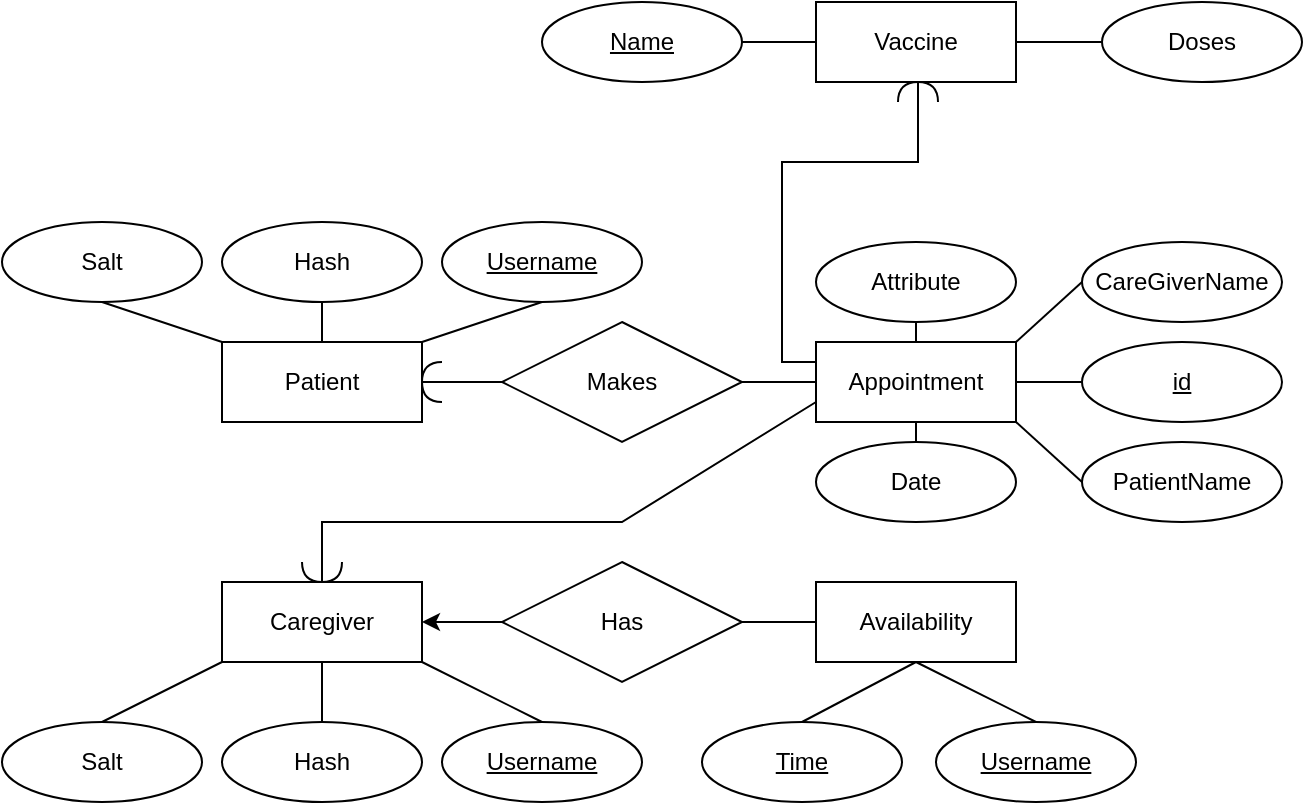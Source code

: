 <mxfile version="17.1.2" type="device"><diagram id="ojwKd3VADI-gOHdkIhb4" name="Page-1"><mxGraphModel dx="1130" dy="733" grid="1" gridSize="10" guides="1" tooltips="1" connect="1" arrows="1" fold="1" page="1" pageScale="1" pageWidth="827" pageHeight="1169" math="0" shadow="0"><root><mxCell id="0"/><mxCell id="1" parent="0"/><mxCell id="bS-s1yRr9qgnLOoZ5alI-1" value="Patient" style="whiteSpace=wrap;html=1;align=center;" vertex="1" parent="1"><mxGeometry x="120" y="240" width="100" height="40" as="geometry"/></mxCell><mxCell id="bS-s1yRr9qgnLOoZ5alI-2" value="Salt" style="ellipse;whiteSpace=wrap;html=1;align=center;" vertex="1" parent="1"><mxGeometry x="10" y="180" width="100" height="40" as="geometry"/></mxCell><mxCell id="bS-s1yRr9qgnLOoZ5alI-6" value="Username" style="ellipse;whiteSpace=wrap;html=1;align=center;fontStyle=4;" vertex="1" parent="1"><mxGeometry x="230" y="180" width="100" height="40" as="geometry"/></mxCell><mxCell id="bS-s1yRr9qgnLOoZ5alI-8" value="Hash" style="ellipse;whiteSpace=wrap;html=1;align=center;" vertex="1" parent="1"><mxGeometry x="120" y="180" width="100" height="40" as="geometry"/></mxCell><mxCell id="bS-s1yRr9qgnLOoZ5alI-10" value="" style="endArrow=none;html=1;rounded=0;entryX=0.5;entryY=1;entryDx=0;entryDy=0;exitX=0.5;exitY=0;exitDx=0;exitDy=0;" edge="1" parent="1" source="bS-s1yRr9qgnLOoZ5alI-1" target="bS-s1yRr9qgnLOoZ5alI-8"><mxGeometry width="50" height="50" relative="1" as="geometry"><mxPoint x="190" y="280" as="sourcePoint"/><mxPoint x="240" y="230" as="targetPoint"/></mxGeometry></mxCell><mxCell id="bS-s1yRr9qgnLOoZ5alI-11" value="" style="endArrow=none;html=1;rounded=0;entryX=0.5;entryY=1;entryDx=0;entryDy=0;exitX=0;exitY=0;exitDx=0;exitDy=0;" edge="1" parent="1" source="bS-s1yRr9qgnLOoZ5alI-1" target="bS-s1yRr9qgnLOoZ5alI-2"><mxGeometry width="50" height="50" relative="1" as="geometry"><mxPoint x="220" y="300" as="sourcePoint"/><mxPoint x="270" y="250" as="targetPoint"/></mxGeometry></mxCell><mxCell id="bS-s1yRr9qgnLOoZ5alI-12" value="" style="endArrow=none;html=1;rounded=0;entryX=0.5;entryY=1;entryDx=0;entryDy=0;exitX=1;exitY=0;exitDx=0;exitDy=0;" edge="1" parent="1" source="bS-s1yRr9qgnLOoZ5alI-1" target="bS-s1yRr9qgnLOoZ5alI-6"><mxGeometry width="50" height="50" relative="1" as="geometry"><mxPoint x="150" y="250" as="sourcePoint"/><mxPoint x="200" y="200" as="targetPoint"/></mxGeometry></mxCell><mxCell id="bS-s1yRr9qgnLOoZ5alI-13" value="Caregiver" style="whiteSpace=wrap;html=1;align=center;" vertex="1" parent="1"><mxGeometry x="120" y="360" width="100" height="40" as="geometry"/></mxCell><mxCell id="bS-s1yRr9qgnLOoZ5alI-14" value="Hash" style="ellipse;whiteSpace=wrap;html=1;align=center;" vertex="1" parent="1"><mxGeometry x="120" y="430" width="100" height="40" as="geometry"/></mxCell><mxCell id="bS-s1yRr9qgnLOoZ5alI-15" value="Username" style="ellipse;whiteSpace=wrap;html=1;align=center;fontStyle=4;" vertex="1" parent="1"><mxGeometry x="230" y="430" width="100" height="40" as="geometry"/></mxCell><mxCell id="bS-s1yRr9qgnLOoZ5alI-16" value="Salt" style="ellipse;whiteSpace=wrap;html=1;align=center;" vertex="1" parent="1"><mxGeometry x="10" y="430" width="100" height="40" as="geometry"/></mxCell><mxCell id="bS-s1yRr9qgnLOoZ5alI-17" value="" style="endArrow=none;html=1;rounded=0;exitX=0.5;exitY=0;exitDx=0;exitDy=0;" edge="1" parent="1" source="bS-s1yRr9qgnLOoZ5alI-14"><mxGeometry width="50" height="50" relative="1" as="geometry"><mxPoint x="120" y="450" as="sourcePoint"/><mxPoint x="170" y="400" as="targetPoint"/></mxGeometry></mxCell><mxCell id="bS-s1yRr9qgnLOoZ5alI-18" value="" style="endArrow=none;html=1;rounded=0;exitX=0.5;exitY=0;exitDx=0;exitDy=0;entryX=0;entryY=1;entryDx=0;entryDy=0;" edge="1" parent="1" source="bS-s1yRr9qgnLOoZ5alI-16" target="bS-s1yRr9qgnLOoZ5alI-13"><mxGeometry width="50" height="50" relative="1" as="geometry"><mxPoint x="70" y="430" as="sourcePoint"/><mxPoint x="120" y="380" as="targetPoint"/></mxGeometry></mxCell><mxCell id="bS-s1yRr9qgnLOoZ5alI-19" value="" style="endArrow=none;html=1;rounded=0;entryX=0.5;entryY=0;entryDx=0;entryDy=0;exitX=1;exitY=1;exitDx=0;exitDy=0;" edge="1" parent="1" source="bS-s1yRr9qgnLOoZ5alI-13" target="bS-s1yRr9qgnLOoZ5alI-15"><mxGeometry width="50" height="50" relative="1" as="geometry"><mxPoint x="220" y="380" as="sourcePoint"/><mxPoint x="270" y="330" as="targetPoint"/></mxGeometry></mxCell><mxCell id="bS-s1yRr9qgnLOoZ5alI-20" value="Availability" style="whiteSpace=wrap;html=1;align=center;" vertex="1" parent="1"><mxGeometry x="417" y="360" width="100" height="40" as="geometry"/></mxCell><mxCell id="bS-s1yRr9qgnLOoZ5alI-21" value="&lt;u&gt;Time&lt;/u&gt;" style="ellipse;whiteSpace=wrap;html=1;align=center;" vertex="1" parent="1"><mxGeometry x="360" y="430" width="100" height="40" as="geometry"/></mxCell><mxCell id="bS-s1yRr9qgnLOoZ5alI-23" value="Username" style="ellipse;whiteSpace=wrap;html=1;align=center;fontStyle=4;" vertex="1" parent="1"><mxGeometry x="477" y="430" width="100" height="40" as="geometry"/></mxCell><mxCell id="bS-s1yRr9qgnLOoZ5alI-25" value="" style="endArrow=none;html=1;rounded=0;exitX=0.5;exitY=0;exitDx=0;exitDy=0;entryX=0.5;entryY=1;entryDx=0;entryDy=0;" edge="1" parent="1" source="bS-s1yRr9qgnLOoZ5alI-21" target="bS-s1yRr9qgnLOoZ5alI-20"><mxGeometry width="50" height="50" relative="1" as="geometry"><mxPoint x="427" y="450" as="sourcePoint"/><mxPoint x="477" y="400" as="targetPoint"/></mxGeometry></mxCell><mxCell id="bS-s1yRr9qgnLOoZ5alI-26" value="" style="endArrow=none;html=1;rounded=0;entryX=0.5;entryY=1;entryDx=0;entryDy=0;exitX=0.5;exitY=0;exitDx=0;exitDy=0;" edge="1" parent="1" source="bS-s1yRr9qgnLOoZ5alI-23" target="bS-s1yRr9qgnLOoZ5alI-20"><mxGeometry width="50" height="50" relative="1" as="geometry"><mxPoint x="347" y="450" as="sourcePoint"/><mxPoint x="397" y="400" as="targetPoint"/></mxGeometry></mxCell><mxCell id="bS-s1yRr9qgnLOoZ5alI-31" value="Appointment" style="whiteSpace=wrap;html=1;align=center;" vertex="1" parent="1"><mxGeometry x="417" y="240" width="100" height="40" as="geometry"/></mxCell><mxCell id="bS-s1yRr9qgnLOoZ5alI-32" value="Vaccine" style="whiteSpace=wrap;html=1;align=center;" vertex="1" parent="1"><mxGeometry x="417" y="70" width="100" height="40" as="geometry"/></mxCell><mxCell id="bS-s1yRr9qgnLOoZ5alI-33" value="&lt;u&gt;Name&lt;/u&gt;" style="ellipse;whiteSpace=wrap;html=1;align=center;" vertex="1" parent="1"><mxGeometry x="280" y="70" width="100" height="40" as="geometry"/></mxCell><mxCell id="bS-s1yRr9qgnLOoZ5alI-34" value="" style="endArrow=none;html=1;rounded=0;entryX=0;entryY=0.5;entryDx=0;entryDy=0;exitX=1;exitY=0.5;exitDx=0;exitDy=0;" edge="1" parent="1" source="bS-s1yRr9qgnLOoZ5alI-33" target="bS-s1yRr9qgnLOoZ5alI-32"><mxGeometry width="50" height="50" relative="1" as="geometry"><mxPoint x="440" y="250" as="sourcePoint"/><mxPoint x="490" y="200" as="targetPoint"/></mxGeometry></mxCell><mxCell id="bS-s1yRr9qgnLOoZ5alI-35" value="Doses" style="ellipse;whiteSpace=wrap;html=1;align=center;" vertex="1" parent="1"><mxGeometry x="560" y="70" width="100" height="40" as="geometry"/></mxCell><mxCell id="bS-s1yRr9qgnLOoZ5alI-36" value="" style="endArrow=none;html=1;rounded=0;entryX=1;entryY=0.5;entryDx=0;entryDy=0;exitX=0;exitY=0.5;exitDx=0;exitDy=0;" edge="1" parent="1" source="bS-s1yRr9qgnLOoZ5alI-35" target="bS-s1yRr9qgnLOoZ5alI-32"><mxGeometry width="50" height="50" relative="1" as="geometry"><mxPoint x="490" y="200" as="sourcePoint"/><mxPoint x="540" y="150" as="targetPoint"/></mxGeometry></mxCell><mxCell id="bS-s1yRr9qgnLOoZ5alI-37" value="id" style="ellipse;whiteSpace=wrap;html=1;align=center;fontStyle=4;" vertex="1" parent="1"><mxGeometry x="550" y="240" width="100" height="40" as="geometry"/></mxCell><mxCell id="bS-s1yRr9qgnLOoZ5alI-38" value="" style="endArrow=none;html=1;rounded=0;entryX=1;entryY=0.5;entryDx=0;entryDy=0;exitX=0;exitY=0.5;exitDx=0;exitDy=0;" edge="1" parent="1" source="bS-s1yRr9qgnLOoZ5alI-37" target="bS-s1yRr9qgnLOoZ5alI-31"><mxGeometry width="50" height="50" relative="1" as="geometry"><mxPoint x="430" y="330" as="sourcePoint"/><mxPoint x="480" y="280" as="targetPoint"/></mxGeometry></mxCell><mxCell id="bS-s1yRr9qgnLOoZ5alI-39" value="PatientName" style="ellipse;whiteSpace=wrap;html=1;align=center;" vertex="1" parent="1"><mxGeometry x="550" y="290" width="100" height="40" as="geometry"/></mxCell><mxCell id="bS-s1yRr9qgnLOoZ5alI-41" value="" style="endArrow=none;html=1;rounded=0;exitX=0;exitY=0.5;exitDx=0;exitDy=0;entryX=1;entryY=1;entryDx=0;entryDy=0;" edge="1" parent="1" source="bS-s1yRr9qgnLOoZ5alI-39" target="bS-s1yRr9qgnLOoZ5alI-31"><mxGeometry width="50" height="50" relative="1" as="geometry"><mxPoint x="420" y="330" as="sourcePoint"/><mxPoint x="470" y="280" as="targetPoint"/></mxGeometry></mxCell><mxCell id="bS-s1yRr9qgnLOoZ5alI-42" value="CareGiverName" style="ellipse;whiteSpace=wrap;html=1;align=center;" vertex="1" parent="1"><mxGeometry x="550" y="190" width="100" height="40" as="geometry"/></mxCell><mxCell id="bS-s1yRr9qgnLOoZ5alI-43" value="" style="endArrow=none;html=1;rounded=0;exitX=0;exitY=0.5;exitDx=0;exitDy=0;entryX=1;entryY=0;entryDx=0;entryDy=0;" edge="1" parent="1" source="bS-s1yRr9qgnLOoZ5alI-42" target="bS-s1yRr9qgnLOoZ5alI-31"><mxGeometry width="50" height="50" relative="1" as="geometry"><mxPoint x="470" y="300" as="sourcePoint"/><mxPoint x="520" y="240" as="targetPoint"/></mxGeometry></mxCell><mxCell id="bS-s1yRr9qgnLOoZ5alI-44" value="Date" style="ellipse;whiteSpace=wrap;html=1;align=center;" vertex="1" parent="1"><mxGeometry x="417" y="290" width="100" height="40" as="geometry"/></mxCell><mxCell id="bS-s1yRr9qgnLOoZ5alI-45" value="" style="endArrow=none;html=1;rounded=0;entryX=0.5;entryY=1;entryDx=0;entryDy=0;exitX=0.5;exitY=0;exitDx=0;exitDy=0;" edge="1" parent="1" source="bS-s1yRr9qgnLOoZ5alI-44" target="bS-s1yRr9qgnLOoZ5alI-31"><mxGeometry width="50" height="50" relative="1" as="geometry"><mxPoint x="470" y="300" as="sourcePoint"/><mxPoint x="530" y="270" as="targetPoint"/></mxGeometry></mxCell><mxCell id="bS-s1yRr9qgnLOoZ5alI-46" value="Attribute" style="ellipse;whiteSpace=wrap;html=1;align=center;" vertex="1" parent="1"><mxGeometry x="417" y="190" width="100" height="40" as="geometry"/></mxCell><mxCell id="bS-s1yRr9qgnLOoZ5alI-47" value="" style="endArrow=none;html=1;rounded=0;exitX=0.5;exitY=0;exitDx=0;exitDy=0;entryX=0.5;entryY=1;entryDx=0;entryDy=0;" edge="1" parent="1" source="bS-s1yRr9qgnLOoZ5alI-31" target="bS-s1yRr9qgnLOoZ5alI-46"><mxGeometry width="50" height="50" relative="1" as="geometry"><mxPoint x="420" y="270" as="sourcePoint"/><mxPoint x="470" y="220" as="targetPoint"/></mxGeometry></mxCell><mxCell id="bS-s1yRr9qgnLOoZ5alI-48" value="" style="shape=requiredInterface;html=1;verticalLabelPosition=bottom;sketch=0;rotation=-180;" vertex="1" parent="1"><mxGeometry x="220" y="250" width="10" height="20" as="geometry"/></mxCell><mxCell id="bS-s1yRr9qgnLOoZ5alI-50" value="" style="shape=requiredInterface;html=1;verticalLabelPosition=bottom;sketch=0;rotation=90;" vertex="1" parent="1"><mxGeometry x="165" y="345" width="10" height="20" as="geometry"/></mxCell><mxCell id="bS-s1yRr9qgnLOoZ5alI-52" value="" style="shape=requiredInterface;html=1;verticalLabelPosition=bottom;sketch=0;rotation=-90;" vertex="1" parent="1"><mxGeometry x="463" y="105" width="10" height="20" as="geometry"/></mxCell><mxCell id="bS-s1yRr9qgnLOoZ5alI-53" value="Has" style="shape=rhombus;perimeter=rhombusPerimeter;whiteSpace=wrap;html=1;align=center;" vertex="1" parent="1"><mxGeometry x="260" y="350" width="120" height="60" as="geometry"/></mxCell><mxCell id="bS-s1yRr9qgnLOoZ5alI-54" value="Makes" style="shape=rhombus;perimeter=rhombusPerimeter;whiteSpace=wrap;html=1;align=center;" vertex="1" parent="1"><mxGeometry x="260" y="230" width="120" height="60" as="geometry"/></mxCell><mxCell id="bS-s1yRr9qgnLOoZ5alI-55" value="" style="endArrow=none;html=1;rounded=0;entryX=0;entryY=0.5;entryDx=0;entryDy=0;exitX=1;exitY=0.5;exitDx=0;exitDy=0;" edge="1" parent="1" source="bS-s1yRr9qgnLOoZ5alI-54" target="bS-s1yRr9qgnLOoZ5alI-31"><mxGeometry width="50" height="50" relative="1" as="geometry"><mxPoint x="220" y="340" as="sourcePoint"/><mxPoint x="270" y="290" as="targetPoint"/></mxGeometry></mxCell><mxCell id="bS-s1yRr9qgnLOoZ5alI-56" value="" style="endArrow=none;html=1;rounded=0;entryX=0;entryY=0.5;entryDx=0;entryDy=0;exitX=1;exitY=0.5;exitDx=0;exitDy=0;exitPerimeter=0;" edge="1" parent="1" source="bS-s1yRr9qgnLOoZ5alI-48" target="bS-s1yRr9qgnLOoZ5alI-54"><mxGeometry width="50" height="50" relative="1" as="geometry"><mxPoint x="220" y="340" as="sourcePoint"/><mxPoint x="270" y="290" as="targetPoint"/></mxGeometry></mxCell><mxCell id="bS-s1yRr9qgnLOoZ5alI-57" value="" style="endArrow=none;html=1;rounded=0;entryX=0;entryY=0.75;entryDx=0;entryDy=0;exitX=1;exitY=0.5;exitDx=0;exitDy=0;exitPerimeter=0;" edge="1" parent="1" source="bS-s1yRr9qgnLOoZ5alI-50" target="bS-s1yRr9qgnLOoZ5alI-31"><mxGeometry width="50" height="50" relative="1" as="geometry"><mxPoint x="250" y="270" as="sourcePoint"/><mxPoint x="300" y="220" as="targetPoint"/><Array as="points"><mxPoint x="170" y="330"/><mxPoint x="320" y="330"/></Array></mxGeometry></mxCell><mxCell id="bS-s1yRr9qgnLOoZ5alI-59" value="" style="endArrow=none;html=1;rounded=0;entryX=1;entryY=0.5;entryDx=0;entryDy=0;entryPerimeter=0;exitX=0;exitY=0.25;exitDx=0;exitDy=0;" edge="1" parent="1" source="bS-s1yRr9qgnLOoZ5alI-31" target="bS-s1yRr9qgnLOoZ5alI-52"><mxGeometry width="50" height="50" relative="1" as="geometry"><mxPoint x="400" y="240" as="sourcePoint"/><mxPoint x="300" y="170" as="targetPoint"/><Array as="points"><mxPoint x="400" y="250"/><mxPoint x="400" y="150"/><mxPoint x="468" y="150"/></Array></mxGeometry></mxCell><mxCell id="bS-s1yRr9qgnLOoZ5alI-64" value="" style="endArrow=classic;html=1;rounded=0;exitX=0;exitY=0.5;exitDx=0;exitDy=0;" edge="1" parent="1" source="bS-s1yRr9qgnLOoZ5alI-53"><mxGeometry width="50" height="50" relative="1" as="geometry"><mxPoint x="170" y="430" as="sourcePoint"/><mxPoint x="220" y="380" as="targetPoint"/></mxGeometry></mxCell><mxCell id="bS-s1yRr9qgnLOoZ5alI-67" value="" style="endArrow=none;html=1;rounded=0;entryX=0;entryY=0.5;entryDx=0;entryDy=0;exitX=1;exitY=0.5;exitDx=0;exitDy=0;" edge="1" parent="1" source="bS-s1yRr9qgnLOoZ5alI-53" target="bS-s1yRr9qgnLOoZ5alI-20"><mxGeometry width="50" height="50" relative="1" as="geometry"><mxPoint x="250" y="340" as="sourcePoint"/><mxPoint x="300" y="290" as="targetPoint"/></mxGeometry></mxCell></root></mxGraphModel></diagram></mxfile>